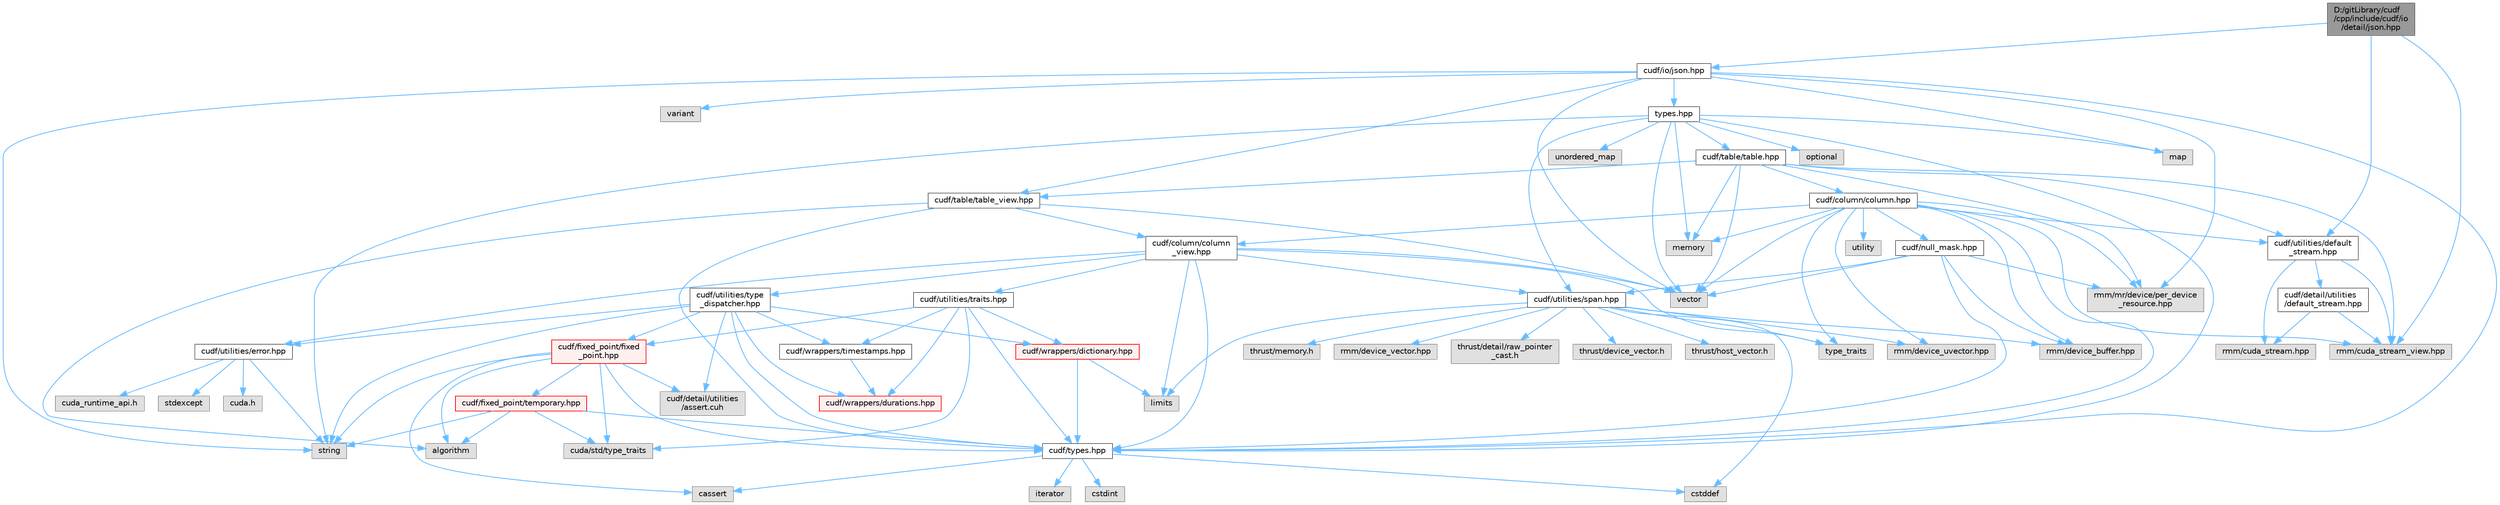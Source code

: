 digraph "D:/gitLibrary/cudf/cpp/include/cudf/io/detail/json.hpp"
{
 // LATEX_PDF_SIZE
  bgcolor="transparent";
  edge [fontname=Helvetica,fontsize=10,labelfontname=Helvetica,labelfontsize=10];
  node [fontname=Helvetica,fontsize=10,shape=box,height=0.2,width=0.4];
  Node1 [id="Node000001",label="D:/gitLibrary/cudf\l/cpp/include/cudf/io\l/detail/json.hpp",height=0.2,width=0.4,color="gray40", fillcolor="grey60", style="filled", fontcolor="black",tooltip=" "];
  Node1 -> Node2 [id="edge108_Node000001_Node000002",color="steelblue1",style="solid",tooltip=" "];
  Node2 [id="Node000002",label="cudf/io/json.hpp",height=0.2,width=0.4,color="grey40", fillcolor="white", style="filled",URL="$io_2json_8hpp.html",tooltip=" "];
  Node2 -> Node3 [id="edge109_Node000002_Node000003",color="steelblue1",style="solid",tooltip=" "];
  Node3 [id="Node000003",label="types.hpp",height=0.2,width=0.4,color="grey40", fillcolor="white", style="filled",URL="$io_2types_8hpp.html",tooltip="cuDF-IO API type definitions"];
  Node3 -> Node4 [id="edge110_Node000003_Node000004",color="steelblue1",style="solid",tooltip=" "];
  Node4 [id="Node000004",label="cudf/table/table.hpp",height=0.2,width=0.4,color="grey40", fillcolor="white", style="filled",URL="$table_8hpp.html",tooltip="Class definition for cudf::table"];
  Node4 -> Node5 [id="edge111_Node000004_Node000005",color="steelblue1",style="solid",tooltip=" "];
  Node5 [id="Node000005",label="cudf/column/column.hpp",height=0.2,width=0.4,color="grey40", fillcolor="white", style="filled",URL="$column_8hpp.html",tooltip="Class definition for cudf::column"];
  Node5 -> Node6 [id="edge112_Node000005_Node000006",color="steelblue1",style="solid",tooltip=" "];
  Node6 [id="Node000006",label="cudf/column/column\l_view.hpp",height=0.2,width=0.4,color="grey40", fillcolor="white", style="filled",URL="$column__view_8hpp.html",tooltip="column view class definitions"];
  Node6 -> Node7 [id="edge113_Node000006_Node000007",color="steelblue1",style="solid",tooltip=" "];
  Node7 [id="Node000007",label="cudf/types.hpp",height=0.2,width=0.4,color="grey40", fillcolor="white", style="filled",URL="$types_8hpp.html",tooltip="Type declarations for libcudf."];
  Node7 -> Node8 [id="edge114_Node000007_Node000008",color="steelblue1",style="solid",tooltip=" "];
  Node8 [id="Node000008",label="cassert",height=0.2,width=0.4,color="grey60", fillcolor="#E0E0E0", style="filled",tooltip=" "];
  Node7 -> Node9 [id="edge115_Node000007_Node000009",color="steelblue1",style="solid",tooltip=" "];
  Node9 [id="Node000009",label="cstddef",height=0.2,width=0.4,color="grey60", fillcolor="#E0E0E0", style="filled",tooltip=" "];
  Node7 -> Node10 [id="edge116_Node000007_Node000010",color="steelblue1",style="solid",tooltip=" "];
  Node10 [id="Node000010",label="cstdint",height=0.2,width=0.4,color="grey60", fillcolor="#E0E0E0", style="filled",tooltip=" "];
  Node7 -> Node11 [id="edge117_Node000007_Node000011",color="steelblue1",style="solid",tooltip=" "];
  Node11 [id="Node000011",label="iterator",height=0.2,width=0.4,color="grey60", fillcolor="#E0E0E0", style="filled",tooltip=" "];
  Node6 -> Node12 [id="edge118_Node000006_Node000012",color="steelblue1",style="solid",tooltip=" "];
  Node12 [id="Node000012",label="cudf/utilities/error.hpp",height=0.2,width=0.4,color="grey40", fillcolor="white", style="filled",URL="$error_8hpp.html",tooltip=" "];
  Node12 -> Node13 [id="edge119_Node000012_Node000013",color="steelblue1",style="solid",tooltip=" "];
  Node13 [id="Node000013",label="cuda.h",height=0.2,width=0.4,color="grey60", fillcolor="#E0E0E0", style="filled",tooltip=" "];
  Node12 -> Node14 [id="edge120_Node000012_Node000014",color="steelblue1",style="solid",tooltip=" "];
  Node14 [id="Node000014",label="cuda_runtime_api.h",height=0.2,width=0.4,color="grey60", fillcolor="#E0E0E0", style="filled",tooltip=" "];
  Node12 -> Node15 [id="edge121_Node000012_Node000015",color="steelblue1",style="solid",tooltip=" "];
  Node15 [id="Node000015",label="stdexcept",height=0.2,width=0.4,color="grey60", fillcolor="#E0E0E0", style="filled",tooltip=" "];
  Node12 -> Node16 [id="edge122_Node000012_Node000016",color="steelblue1",style="solid",tooltip=" "];
  Node16 [id="Node000016",label="string",height=0.2,width=0.4,color="grey60", fillcolor="#E0E0E0", style="filled",tooltip=" "];
  Node6 -> Node17 [id="edge123_Node000006_Node000017",color="steelblue1",style="solid",tooltip=" "];
  Node17 [id="Node000017",label="cudf/utilities/span.hpp",height=0.2,width=0.4,color="grey40", fillcolor="white", style="filled",URL="$span_8hpp.html",tooltip=" "];
  Node17 -> Node18 [id="edge124_Node000017_Node000018",color="steelblue1",style="solid",tooltip=" "];
  Node18 [id="Node000018",label="rmm/device_buffer.hpp",height=0.2,width=0.4,color="grey60", fillcolor="#E0E0E0", style="filled",tooltip=" "];
  Node17 -> Node19 [id="edge125_Node000017_Node000019",color="steelblue1",style="solid",tooltip=" "];
  Node19 [id="Node000019",label="rmm/device_uvector.hpp",height=0.2,width=0.4,color="grey60", fillcolor="#E0E0E0", style="filled",tooltip=" "];
  Node17 -> Node20 [id="edge126_Node000017_Node000020",color="steelblue1",style="solid",tooltip=" "];
  Node20 [id="Node000020",label="rmm/device_vector.hpp",height=0.2,width=0.4,color="grey60", fillcolor="#E0E0E0", style="filled",tooltip=" "];
  Node17 -> Node21 [id="edge127_Node000017_Node000021",color="steelblue1",style="solid",tooltip=" "];
  Node21 [id="Node000021",label="thrust/detail/raw_pointer\l_cast.h",height=0.2,width=0.4,color="grey60", fillcolor="#E0E0E0", style="filled",tooltip=" "];
  Node17 -> Node22 [id="edge128_Node000017_Node000022",color="steelblue1",style="solid",tooltip=" "];
  Node22 [id="Node000022",label="thrust/device_vector.h",height=0.2,width=0.4,color="grey60", fillcolor="#E0E0E0", style="filled",tooltip=" "];
  Node17 -> Node23 [id="edge129_Node000017_Node000023",color="steelblue1",style="solid",tooltip=" "];
  Node23 [id="Node000023",label="thrust/host_vector.h",height=0.2,width=0.4,color="grey60", fillcolor="#E0E0E0", style="filled",tooltip=" "];
  Node17 -> Node24 [id="edge130_Node000017_Node000024",color="steelblue1",style="solid",tooltip=" "];
  Node24 [id="Node000024",label="thrust/memory.h",height=0.2,width=0.4,color="grey60", fillcolor="#E0E0E0", style="filled",tooltip=" "];
  Node17 -> Node9 [id="edge131_Node000017_Node000009",color="steelblue1",style="solid",tooltip=" "];
  Node17 -> Node25 [id="edge132_Node000017_Node000025",color="steelblue1",style="solid",tooltip=" "];
  Node25 [id="Node000025",label="limits",height=0.2,width=0.4,color="grey60", fillcolor="#E0E0E0", style="filled",tooltip=" "];
  Node17 -> Node26 [id="edge133_Node000017_Node000026",color="steelblue1",style="solid",tooltip=" "];
  Node26 [id="Node000026",label="type_traits",height=0.2,width=0.4,color="grey60", fillcolor="#E0E0E0", style="filled",tooltip=" "];
  Node6 -> Node27 [id="edge134_Node000006_Node000027",color="steelblue1",style="solid",tooltip=" "];
  Node27 [id="Node000027",label="cudf/utilities/traits.hpp",height=0.2,width=0.4,color="grey40", fillcolor="white", style="filled",URL="$traits_8hpp.html",tooltip=" "];
  Node27 -> Node28 [id="edge135_Node000027_Node000028",color="steelblue1",style="solid",tooltip=" "];
  Node28 [id="Node000028",label="cudf/fixed_point/fixed\l_point.hpp",height=0.2,width=0.4,color="red", fillcolor="#FFF0F0", style="filled",URL="$fixed__point_8hpp.html",tooltip="Class definition for fixed point data type"];
  Node28 -> Node29 [id="edge136_Node000028_Node000029",color="steelblue1",style="solid",tooltip=" "];
  Node29 [id="Node000029",label="cudf/detail/utilities\l/assert.cuh",height=0.2,width=0.4,color="grey60", fillcolor="#E0E0E0", style="filled",tooltip=" "];
  Node28 -> Node30 [id="edge137_Node000028_Node000030",color="steelblue1",style="solid",tooltip=" "];
  Node30 [id="Node000030",label="cudf/fixed_point/temporary.hpp",height=0.2,width=0.4,color="red", fillcolor="#FFF0F0", style="filled",URL="$temporary_8hpp.html",tooltip=" "];
  Node30 -> Node7 [id="edge138_Node000030_Node000007",color="steelblue1",style="solid",tooltip=" "];
  Node30 -> Node33 [id="edge139_Node000030_Node000033",color="steelblue1",style="solid",tooltip=" "];
  Node33 [id="Node000033",label="cuda/std/type_traits",height=0.2,width=0.4,color="grey60", fillcolor="#E0E0E0", style="filled",tooltip=" "];
  Node30 -> Node34 [id="edge140_Node000030_Node000034",color="steelblue1",style="solid",tooltip=" "];
  Node34 [id="Node000034",label="algorithm",height=0.2,width=0.4,color="grey60", fillcolor="#E0E0E0", style="filled",tooltip=" "];
  Node30 -> Node16 [id="edge141_Node000030_Node000016",color="steelblue1",style="solid",tooltip=" "];
  Node28 -> Node7 [id="edge142_Node000028_Node000007",color="steelblue1",style="solid",tooltip=" "];
  Node28 -> Node33 [id="edge143_Node000028_Node000033",color="steelblue1",style="solid",tooltip=" "];
  Node28 -> Node34 [id="edge144_Node000028_Node000034",color="steelblue1",style="solid",tooltip=" "];
  Node28 -> Node8 [id="edge145_Node000028_Node000008",color="steelblue1",style="solid",tooltip=" "];
  Node28 -> Node16 [id="edge146_Node000028_Node000016",color="steelblue1",style="solid",tooltip=" "];
  Node27 -> Node7 [id="edge147_Node000027_Node000007",color="steelblue1",style="solid",tooltip=" "];
  Node27 -> Node36 [id="edge148_Node000027_Node000036",color="steelblue1",style="solid",tooltip=" "];
  Node36 [id="Node000036",label="cudf/wrappers/dictionary.hpp",height=0.2,width=0.4,color="red", fillcolor="#FFF0F0", style="filled",URL="$dictionary_8hpp.html",tooltip="Concrete type definition for dictionary columns."];
  Node36 -> Node7 [id="edge149_Node000036_Node000007",color="steelblue1",style="solid",tooltip=" "];
  Node36 -> Node25 [id="edge150_Node000036_Node000025",color="steelblue1",style="solid",tooltip=" "];
  Node27 -> Node38 [id="edge151_Node000027_Node000038",color="steelblue1",style="solid",tooltip=" "];
  Node38 [id="Node000038",label="cudf/wrappers/durations.hpp",height=0.2,width=0.4,color="red", fillcolor="#FFF0F0", style="filled",URL="$durations_8hpp.html",tooltip="Concrete type definitions for int32_t and int64_t durations in varying resolutions."];
  Node27 -> Node40 [id="edge152_Node000027_Node000040",color="steelblue1",style="solid",tooltip=" "];
  Node40 [id="Node000040",label="cudf/wrappers/timestamps.hpp",height=0.2,width=0.4,color="grey40", fillcolor="white", style="filled",URL="$timestamps_8hpp.html",tooltip="Concrete type definitions for int32_t and int64_t timestamps in varying resolutions as durations sinc..."];
  Node40 -> Node38 [id="edge153_Node000040_Node000038",color="steelblue1",style="solid",tooltip=" "];
  Node27 -> Node33 [id="edge154_Node000027_Node000033",color="steelblue1",style="solid",tooltip=" "];
  Node6 -> Node41 [id="edge155_Node000006_Node000041",color="steelblue1",style="solid",tooltip=" "];
  Node41 [id="Node000041",label="cudf/utilities/type\l_dispatcher.hpp",height=0.2,width=0.4,color="grey40", fillcolor="white", style="filled",URL="$type__dispatcher_8hpp.html",tooltip="Defines the mapping between cudf::type_id runtime type information and concrete C++ types."];
  Node41 -> Node29 [id="edge156_Node000041_Node000029",color="steelblue1",style="solid",tooltip=" "];
  Node41 -> Node28 [id="edge157_Node000041_Node000028",color="steelblue1",style="solid",tooltip=" "];
  Node41 -> Node7 [id="edge158_Node000041_Node000007",color="steelblue1",style="solid",tooltip=" "];
  Node41 -> Node12 [id="edge159_Node000041_Node000012",color="steelblue1",style="solid",tooltip=" "];
  Node41 -> Node36 [id="edge160_Node000041_Node000036",color="steelblue1",style="solid",tooltip=" "];
  Node41 -> Node38 [id="edge161_Node000041_Node000038",color="steelblue1",style="solid",tooltip=" "];
  Node41 -> Node40 [id="edge162_Node000041_Node000040",color="steelblue1",style="solid",tooltip=" "];
  Node41 -> Node16 [id="edge163_Node000041_Node000016",color="steelblue1",style="solid",tooltip=" "];
  Node6 -> Node25 [id="edge164_Node000006_Node000025",color="steelblue1",style="solid",tooltip=" "];
  Node6 -> Node26 [id="edge165_Node000006_Node000026",color="steelblue1",style="solid",tooltip=" "];
  Node6 -> Node42 [id="edge166_Node000006_Node000042",color="steelblue1",style="solid",tooltip=" "];
  Node42 [id="Node000042",label="vector",height=0.2,width=0.4,color="grey60", fillcolor="#E0E0E0", style="filled",tooltip=" "];
  Node5 -> Node43 [id="edge167_Node000005_Node000043",color="steelblue1",style="solid",tooltip=" "];
  Node43 [id="Node000043",label="cudf/null_mask.hpp",height=0.2,width=0.4,color="grey40", fillcolor="white", style="filled",URL="$null__mask_8hpp.html",tooltip="APIs for managing validity bitmasks"];
  Node43 -> Node7 [id="edge168_Node000043_Node000007",color="steelblue1",style="solid",tooltip=" "];
  Node43 -> Node17 [id="edge169_Node000043_Node000017",color="steelblue1",style="solid",tooltip=" "];
  Node43 -> Node18 [id="edge170_Node000043_Node000018",color="steelblue1",style="solid",tooltip=" "];
  Node43 -> Node44 [id="edge171_Node000043_Node000044",color="steelblue1",style="solid",tooltip=" "];
  Node44 [id="Node000044",label="rmm/mr/device/per_device\l_resource.hpp",height=0.2,width=0.4,color="grey60", fillcolor="#E0E0E0", style="filled",tooltip=" "];
  Node43 -> Node42 [id="edge172_Node000043_Node000042",color="steelblue1",style="solid",tooltip=" "];
  Node5 -> Node7 [id="edge173_Node000005_Node000007",color="steelblue1",style="solid",tooltip=" "];
  Node5 -> Node45 [id="edge174_Node000005_Node000045",color="steelblue1",style="solid",tooltip=" "];
  Node45 [id="Node000045",label="cudf/utilities/default\l_stream.hpp",height=0.2,width=0.4,color="grey40", fillcolor="white", style="filled",URL="$utilities_2default__stream_8hpp.html",tooltip=" "];
  Node45 -> Node46 [id="edge175_Node000045_Node000046",color="steelblue1",style="solid",tooltip=" "];
  Node46 [id="Node000046",label="cudf/detail/utilities\l/default_stream.hpp",height=0.2,width=0.4,color="grey40", fillcolor="white", style="filled",URL="$detail_2utilities_2default__stream_8hpp.html",tooltip=" "];
  Node46 -> Node47 [id="edge176_Node000046_Node000047",color="steelblue1",style="solid",tooltip=" "];
  Node47 [id="Node000047",label="rmm/cuda_stream.hpp",height=0.2,width=0.4,color="grey60", fillcolor="#E0E0E0", style="filled",tooltip=" "];
  Node46 -> Node48 [id="edge177_Node000046_Node000048",color="steelblue1",style="solid",tooltip=" "];
  Node48 [id="Node000048",label="rmm/cuda_stream_view.hpp",height=0.2,width=0.4,color="grey60", fillcolor="#E0E0E0", style="filled",tooltip=" "];
  Node45 -> Node47 [id="edge178_Node000045_Node000047",color="steelblue1",style="solid",tooltip=" "];
  Node45 -> Node48 [id="edge179_Node000045_Node000048",color="steelblue1",style="solid",tooltip=" "];
  Node5 -> Node48 [id="edge180_Node000005_Node000048",color="steelblue1",style="solid",tooltip=" "];
  Node5 -> Node18 [id="edge181_Node000005_Node000018",color="steelblue1",style="solid",tooltip=" "];
  Node5 -> Node19 [id="edge182_Node000005_Node000019",color="steelblue1",style="solid",tooltip=" "];
  Node5 -> Node44 [id="edge183_Node000005_Node000044",color="steelblue1",style="solid",tooltip=" "];
  Node5 -> Node49 [id="edge184_Node000005_Node000049",color="steelblue1",style="solid",tooltip=" "];
  Node49 [id="Node000049",label="memory",height=0.2,width=0.4,color="grey60", fillcolor="#E0E0E0", style="filled",tooltip=" "];
  Node5 -> Node26 [id="edge185_Node000005_Node000026",color="steelblue1",style="solid",tooltip=" "];
  Node5 -> Node50 [id="edge186_Node000005_Node000050",color="steelblue1",style="solid",tooltip=" "];
  Node50 [id="Node000050",label="utility",height=0.2,width=0.4,color="grey60", fillcolor="#E0E0E0", style="filled",tooltip=" "];
  Node5 -> Node42 [id="edge187_Node000005_Node000042",color="steelblue1",style="solid",tooltip=" "];
  Node4 -> Node51 [id="edge188_Node000004_Node000051",color="steelblue1",style="solid",tooltip=" "];
  Node51 [id="Node000051",label="cudf/table/table_view.hpp",height=0.2,width=0.4,color="grey40", fillcolor="white", style="filled",URL="$table__view_8hpp.html",tooltip="Class definitions for (mutable)_table_view"];
  Node51 -> Node6 [id="edge189_Node000051_Node000006",color="steelblue1",style="solid",tooltip=" "];
  Node51 -> Node7 [id="edge190_Node000051_Node000007",color="steelblue1",style="solid",tooltip=" "];
  Node51 -> Node34 [id="edge191_Node000051_Node000034",color="steelblue1",style="solid",tooltip=" "];
  Node51 -> Node42 [id="edge192_Node000051_Node000042",color="steelblue1",style="solid",tooltip=" "];
  Node4 -> Node45 [id="edge193_Node000004_Node000045",color="steelblue1",style="solid",tooltip=" "];
  Node4 -> Node48 [id="edge194_Node000004_Node000048",color="steelblue1",style="solid",tooltip=" "];
  Node4 -> Node44 [id="edge195_Node000004_Node000044",color="steelblue1",style="solid",tooltip=" "];
  Node4 -> Node49 [id="edge196_Node000004_Node000049",color="steelblue1",style="solid",tooltip=" "];
  Node4 -> Node42 [id="edge197_Node000004_Node000042",color="steelblue1",style="solid",tooltip=" "];
  Node3 -> Node7 [id="edge198_Node000003_Node000007",color="steelblue1",style="solid",tooltip=" "];
  Node3 -> Node17 [id="edge199_Node000003_Node000017",color="steelblue1",style="solid",tooltip=" "];
  Node3 -> Node52 [id="edge200_Node000003_Node000052",color="steelblue1",style="solid",tooltip=" "];
  Node52 [id="Node000052",label="map",height=0.2,width=0.4,color="grey60", fillcolor="#E0E0E0", style="filled",tooltip=" "];
  Node3 -> Node49 [id="edge201_Node000003_Node000049",color="steelblue1",style="solid",tooltip=" "];
  Node3 -> Node53 [id="edge202_Node000003_Node000053",color="steelblue1",style="solid",tooltip=" "];
  Node53 [id="Node000053",label="optional",height=0.2,width=0.4,color="grey60", fillcolor="#E0E0E0", style="filled",tooltip=" "];
  Node3 -> Node16 [id="edge203_Node000003_Node000016",color="steelblue1",style="solid",tooltip=" "];
  Node3 -> Node54 [id="edge204_Node000003_Node000054",color="steelblue1",style="solid",tooltip=" "];
  Node54 [id="Node000054",label="unordered_map",height=0.2,width=0.4,color="grey60", fillcolor="#E0E0E0", style="filled",tooltip=" "];
  Node3 -> Node42 [id="edge205_Node000003_Node000042",color="steelblue1",style="solid",tooltip=" "];
  Node2 -> Node51 [id="edge206_Node000002_Node000051",color="steelblue1",style="solid",tooltip=" "];
  Node2 -> Node7 [id="edge207_Node000002_Node000007",color="steelblue1",style="solid",tooltip=" "];
  Node2 -> Node44 [id="edge208_Node000002_Node000044",color="steelblue1",style="solid",tooltip=" "];
  Node2 -> Node52 [id="edge209_Node000002_Node000052",color="steelblue1",style="solid",tooltip=" "];
  Node2 -> Node16 [id="edge210_Node000002_Node000016",color="steelblue1",style="solid",tooltip=" "];
  Node2 -> Node55 [id="edge211_Node000002_Node000055",color="steelblue1",style="solid",tooltip=" "];
  Node55 [id="Node000055",label="variant",height=0.2,width=0.4,color="grey60", fillcolor="#E0E0E0", style="filled",tooltip=" "];
  Node2 -> Node42 [id="edge212_Node000002_Node000042",color="steelblue1",style="solid",tooltip=" "];
  Node1 -> Node45 [id="edge213_Node000001_Node000045",color="steelblue1",style="solid",tooltip=" "];
  Node1 -> Node48 [id="edge214_Node000001_Node000048",color="steelblue1",style="solid",tooltip=" "];
}
